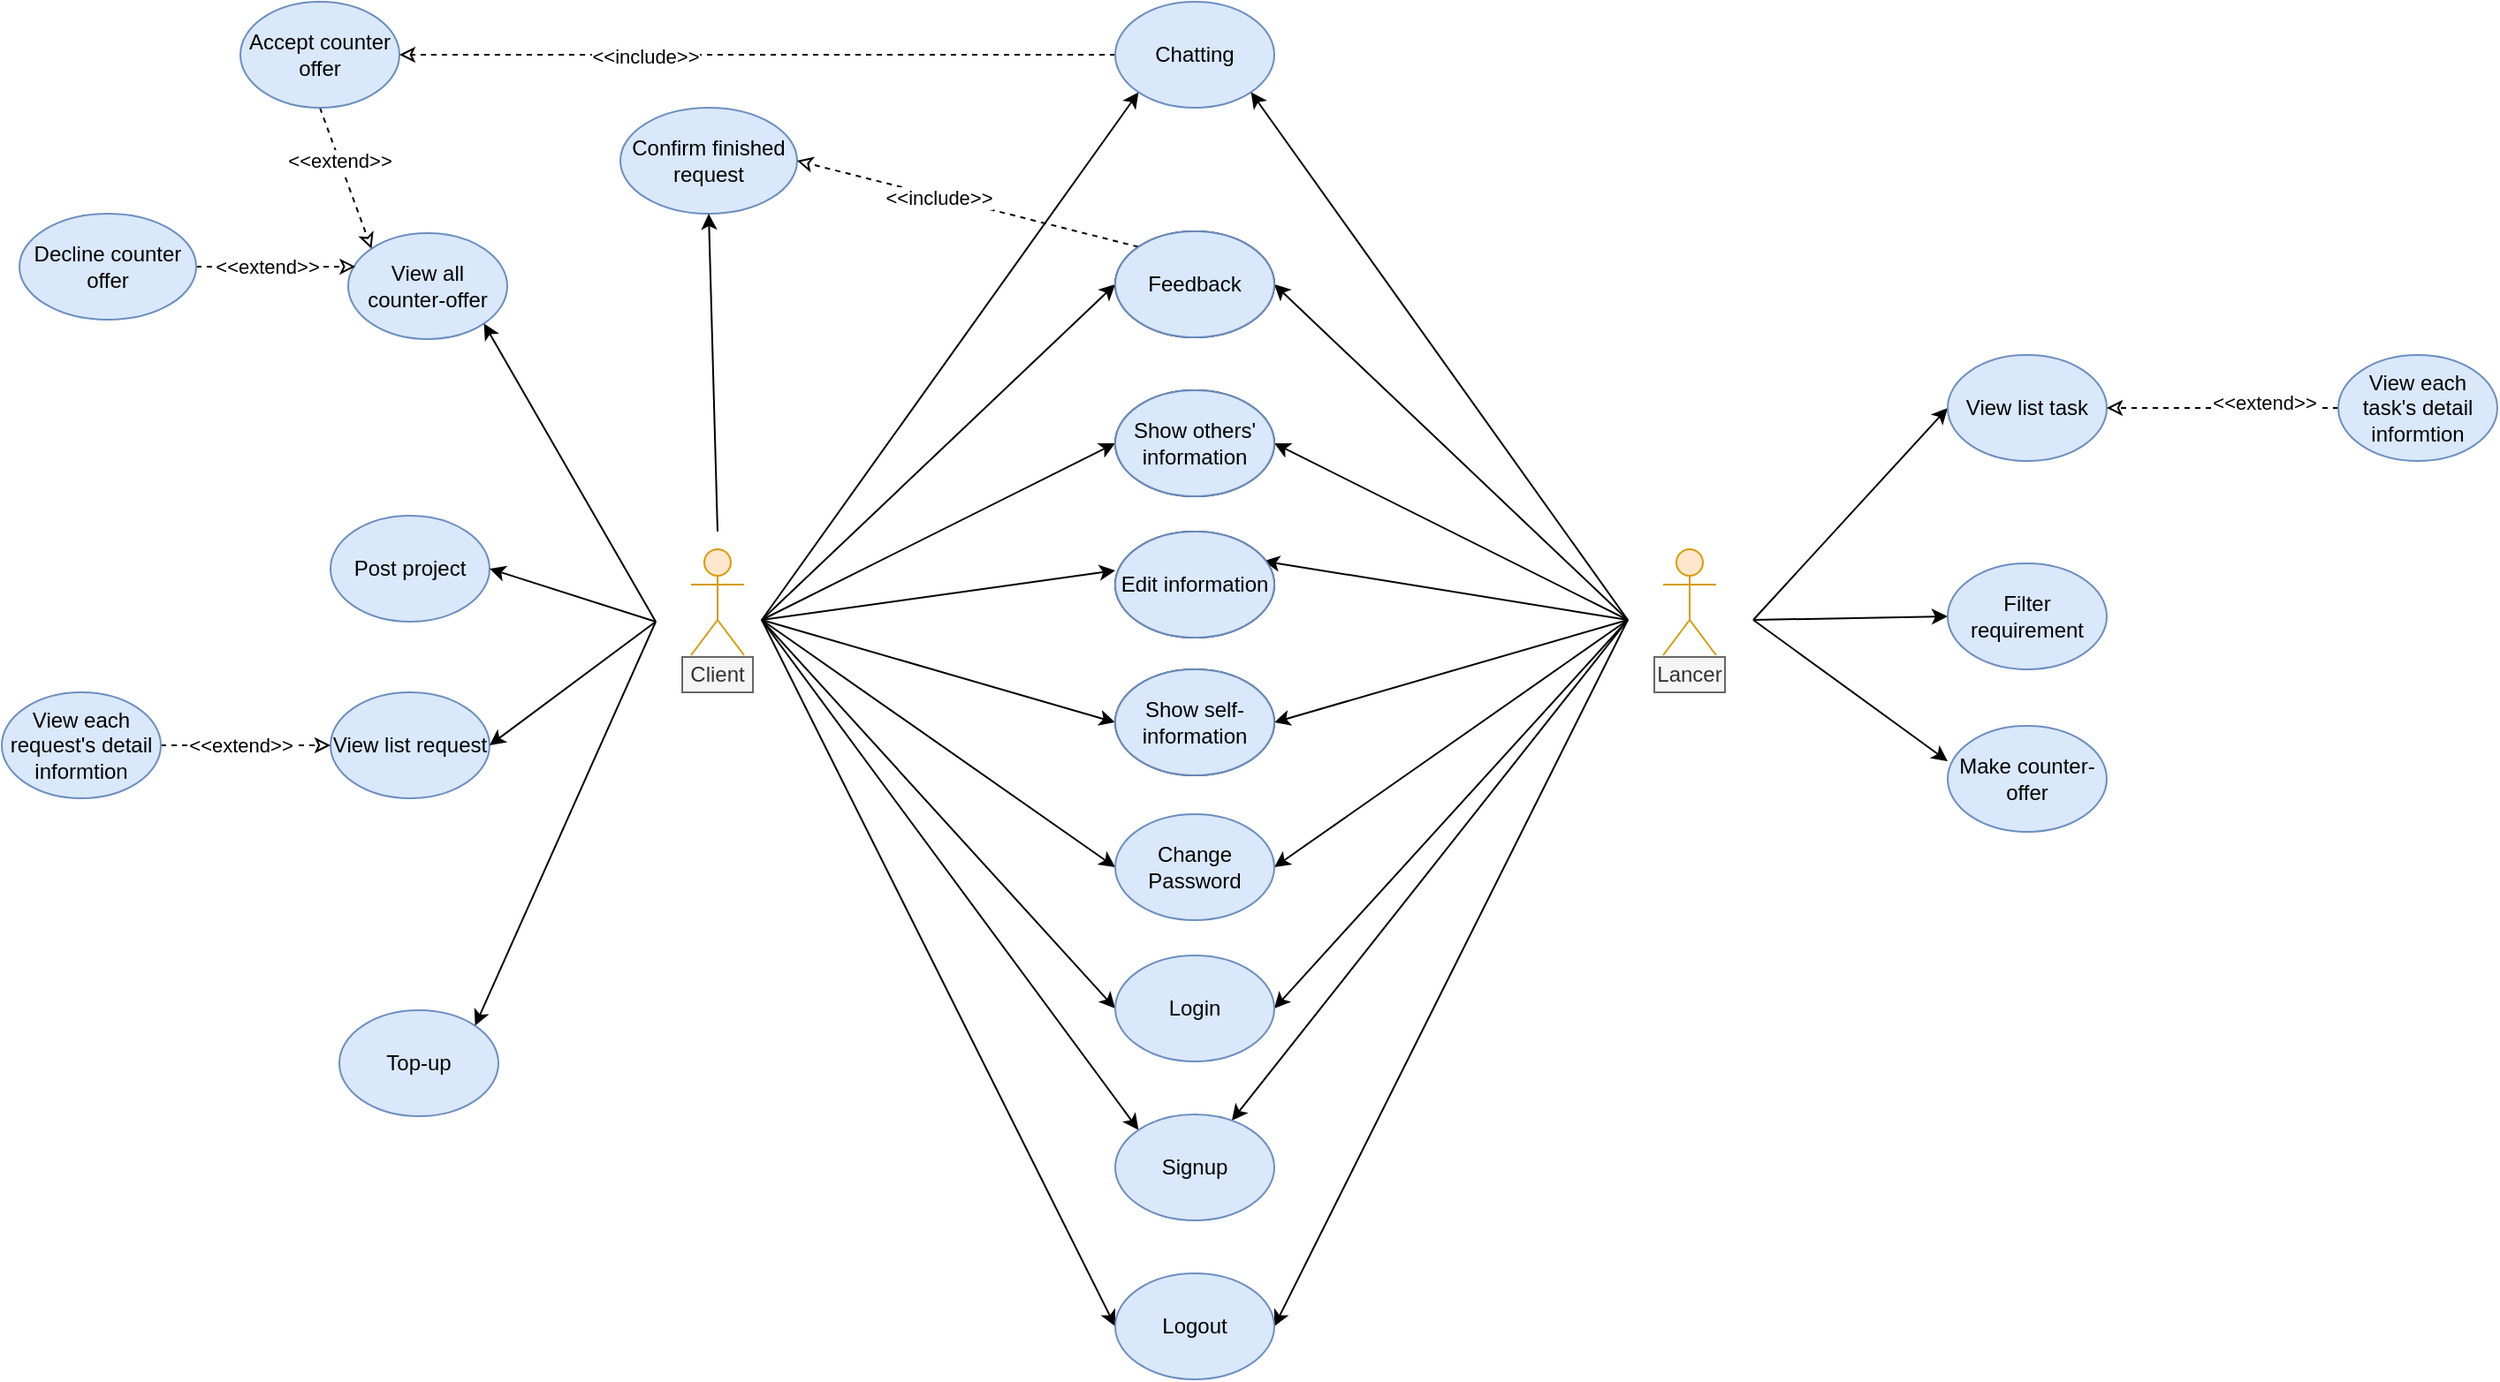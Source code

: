 <mxfile version="14.6.13" type="device"><diagram id="EfAruWNIvbrjstrd5g8b" name="Page-1"><mxGraphModel dx="1947" dy="1789" grid="1" gridSize="10" guides="1" tooltips="1" connect="1" arrows="1" fold="1" page="1" pageScale="1" pageWidth="850" pageHeight="1100" math="0" shadow="0"><root><mxCell id="0"/><mxCell id="1" parent="0"/><mxCell id="12VzYwDaMfMx8asfWQJg-17" style="edgeStyle=none;rounded=0;orthogonalLoop=1;jettySize=auto;html=1;exitX=0.5;exitY=0.5;exitDx=0;exitDy=0;exitPerimeter=0;entryX=0;entryY=0.5;entryDx=0;entryDy=0;" parent="1" target="12VzYwDaMfMx8asfWQJg-7" edge="1"><mxGeometry relative="1" as="geometry"><mxPoint x="80" y="70.0" as="sourcePoint"/></mxGeometry></mxCell><mxCell id="12VzYwDaMfMx8asfWQJg-20" style="edgeStyle=none;rounded=0;orthogonalLoop=1;jettySize=auto;html=1;exitX=0.5;exitY=0.5;exitDx=0;exitDy=0;exitPerimeter=0;entryX=0;entryY=0;entryDx=0;entryDy=0;" parent="1" target="12VzYwDaMfMx8asfWQJg-6" edge="1"><mxGeometry relative="1" as="geometry"><mxPoint x="80" y="70.0" as="sourcePoint"/></mxGeometry></mxCell><mxCell id="12VzYwDaMfMx8asfWQJg-21" style="edgeStyle=none;rounded=0;orthogonalLoop=1;jettySize=auto;html=1;exitX=0.5;exitY=0.5;exitDx=0;exitDy=0;exitPerimeter=0;entryX=0;entryY=0.5;entryDx=0;entryDy=0;" parent="1" target="12VzYwDaMfMx8asfWQJg-8" edge="1"><mxGeometry relative="1" as="geometry"><mxPoint x="80" y="70.0" as="sourcePoint"/></mxGeometry></mxCell><mxCell id="12VzYwDaMfMx8asfWQJg-23" style="edgeStyle=none;rounded=0;orthogonalLoop=1;jettySize=auto;html=1;exitX=0.5;exitY=0.5;exitDx=0;exitDy=0;exitPerimeter=0;entryX=0;entryY=0.5;entryDx=0;entryDy=0;" parent="1" target="12VzYwDaMfMx8asfWQJg-9" edge="1"><mxGeometry relative="1" as="geometry"><mxPoint x="80" y="70.0" as="sourcePoint"/></mxGeometry></mxCell><mxCell id="12VzYwDaMfMx8asfWQJg-25" style="edgeStyle=none;rounded=0;orthogonalLoop=1;jettySize=auto;html=1;exitX=0.5;exitY=0.5;exitDx=0;exitDy=0;exitPerimeter=0;entryX=0;entryY=0.367;entryDx=0;entryDy=0;entryPerimeter=0;" parent="1" target="12VzYwDaMfMx8asfWQJg-11" edge="1"><mxGeometry relative="1" as="geometry"><mxPoint x="80" y="70.0" as="sourcePoint"/></mxGeometry></mxCell><mxCell id="12VzYwDaMfMx8asfWQJg-31" style="edgeStyle=none;rounded=0;orthogonalLoop=1;jettySize=auto;html=1;exitX=0.5;exitY=0.5;exitDx=0;exitDy=0;exitPerimeter=0;entryX=0;entryY=0.5;entryDx=0;entryDy=0;" parent="1" target="12VzYwDaMfMx8asfWQJg-10" edge="1"><mxGeometry relative="1" as="geometry"><mxPoint x="80" y="70.0" as="sourcePoint"/></mxGeometry></mxCell><mxCell id="12VzYwDaMfMx8asfWQJg-53" style="edgeStyle=none;rounded=0;orthogonalLoop=1;jettySize=auto;html=1;exitX=0.5;exitY=0.5;exitDx=0;exitDy=0;exitPerimeter=0;entryX=0;entryY=0.5;entryDx=0;entryDy=0;" parent="1" target="12VzYwDaMfMx8asfWQJg-51" edge="1"><mxGeometry relative="1" as="geometry"><mxPoint x="80" y="70.0" as="sourcePoint"/></mxGeometry></mxCell><mxCell id="12VzYwDaMfMx8asfWQJg-55" style="edgeStyle=none;rounded=0;orthogonalLoop=1;jettySize=auto;html=1;exitX=0.5;exitY=0.5;exitDx=0;exitDy=0;exitPerimeter=0;entryX=0;entryY=0.5;entryDx=0;entryDy=0;" parent="1" target="12VzYwDaMfMx8asfWQJg-48" edge="1"><mxGeometry relative="1" as="geometry"><mxPoint x="80" y="70.0" as="sourcePoint"/></mxGeometry></mxCell><mxCell id="12VzYwDaMfMx8asfWQJg-18" style="edgeStyle=none;rounded=0;orthogonalLoop=1;jettySize=auto;html=1;exitX=0.5;exitY=0.5;exitDx=0;exitDy=0;exitPerimeter=0;entryX=1;entryY=0.5;entryDx=0;entryDy=0;" parent="1" target="12VzYwDaMfMx8asfWQJg-7" edge="1"><mxGeometry relative="1" as="geometry"><mxPoint x="570" y="70.0" as="sourcePoint"/></mxGeometry></mxCell><mxCell id="12VzYwDaMfMx8asfWQJg-19" style="edgeStyle=none;rounded=0;orthogonalLoop=1;jettySize=auto;html=1;exitX=0.5;exitY=0.5;exitDx=0;exitDy=0;exitPerimeter=0;" parent="1" target="12VzYwDaMfMx8asfWQJg-6" edge="1"><mxGeometry relative="1" as="geometry"><mxPoint x="570" y="70.0" as="sourcePoint"/></mxGeometry></mxCell><mxCell id="12VzYwDaMfMx8asfWQJg-22" style="edgeStyle=none;rounded=0;orthogonalLoop=1;jettySize=auto;html=1;exitX=0.5;exitY=0.5;exitDx=0;exitDy=0;exitPerimeter=0;entryX=1;entryY=0.5;entryDx=0;entryDy=0;" parent="1" target="12VzYwDaMfMx8asfWQJg-8" edge="1"><mxGeometry relative="1" as="geometry"><mxPoint x="570" y="70.0" as="sourcePoint"/></mxGeometry></mxCell><mxCell id="12VzYwDaMfMx8asfWQJg-24" style="edgeStyle=none;rounded=0;orthogonalLoop=1;jettySize=auto;html=1;exitX=0.5;exitY=0.5;exitDx=0;exitDy=0;exitPerimeter=0;entryX=1;entryY=0.5;entryDx=0;entryDy=0;" parent="1" target="12VzYwDaMfMx8asfWQJg-9" edge="1"><mxGeometry relative="1" as="geometry"><mxPoint x="570" y="70.0" as="sourcePoint"/></mxGeometry></mxCell><mxCell id="12VzYwDaMfMx8asfWQJg-27" style="edgeStyle=none;rounded=0;orthogonalLoop=1;jettySize=auto;html=1;exitX=0.5;exitY=0.5;exitDx=0;exitDy=0;exitPerimeter=0;entryX=0.933;entryY=0.278;entryDx=0;entryDy=0;entryPerimeter=0;" parent="1" target="12VzYwDaMfMx8asfWQJg-11" edge="1"><mxGeometry relative="1" as="geometry"><mxPoint x="570" y="70.0" as="sourcePoint"/></mxGeometry></mxCell><mxCell id="12VzYwDaMfMx8asfWQJg-30" style="edgeStyle=none;rounded=0;orthogonalLoop=1;jettySize=auto;html=1;exitX=0.5;exitY=0.5;exitDx=0;exitDy=0;exitPerimeter=0;entryX=0;entryY=0.5;entryDx=0;entryDy=0;" parent="1" target="12VzYwDaMfMx8asfWQJg-12" edge="1"><mxGeometry relative="1" as="geometry"><mxPoint x="641" y="70.0" as="sourcePoint"/></mxGeometry></mxCell><mxCell id="12VzYwDaMfMx8asfWQJg-32" style="edgeStyle=none;rounded=0;orthogonalLoop=1;jettySize=auto;html=1;entryX=1;entryY=0.5;entryDx=0;entryDy=0;" parent="1" target="12VzYwDaMfMx8asfWQJg-10" edge="1"><mxGeometry relative="1" as="geometry"><mxPoint x="570" y="70" as="sourcePoint"/></mxGeometry></mxCell><mxCell id="12VzYwDaMfMx8asfWQJg-34" style="edgeStyle=none;rounded=0;orthogonalLoop=1;jettySize=auto;html=1;exitX=0.5;exitY=0.5;exitDx=0;exitDy=0;exitPerimeter=0;" parent="1" edge="1"><mxGeometry relative="1" as="geometry"><mxPoint x="751" y="150.0" as="targetPoint"/><mxPoint x="641" y="70.0" as="sourcePoint"/></mxGeometry></mxCell><mxCell id="12VzYwDaMfMx8asfWQJg-39" style="edgeStyle=none;rounded=0;orthogonalLoop=1;jettySize=auto;html=1;exitX=0.5;exitY=0.5;exitDx=0;exitDy=0;exitPerimeter=0;entryX=0;entryY=0.5;entryDx=0;entryDy=0;" parent="1" target="12VzYwDaMfMx8asfWQJg-37" edge="1"><mxGeometry relative="1" as="geometry"><mxPoint x="641" y="70.0" as="sourcePoint"/></mxGeometry></mxCell><mxCell id="12VzYwDaMfMx8asfWQJg-54" style="edgeStyle=none;rounded=0;orthogonalLoop=1;jettySize=auto;html=1;exitX=0.5;exitY=0.5;exitDx=0;exitDy=0;exitPerimeter=0;entryX=1;entryY=0.5;entryDx=0;entryDy=0;" parent="1" target="12VzYwDaMfMx8asfWQJg-51" edge="1"><mxGeometry relative="1" as="geometry"><mxPoint x="570" y="70.0" as="sourcePoint"/></mxGeometry></mxCell><mxCell id="12VzYwDaMfMx8asfWQJg-56" style="edgeStyle=none;rounded=0;orthogonalLoop=1;jettySize=auto;html=1;entryX=1;entryY=0.5;entryDx=0;entryDy=0;" parent="1" target="12VzYwDaMfMx8asfWQJg-48" edge="1"><mxGeometry relative="1" as="geometry"><mxPoint x="570" y="70" as="sourcePoint"/></mxGeometry></mxCell><mxCell id="12VzYwDaMfMx8asfWQJg-6" value="Signup" style="ellipse;whiteSpace=wrap;html=1;fillColor=#dae8fc;strokeColor=#6c8ebf;" parent="1" vertex="1"><mxGeometry x="280" y="350" width="90" height="60" as="geometry"/></mxCell><mxCell id="12VzYwDaMfMx8asfWQJg-7" value="Login" style="ellipse;whiteSpace=wrap;html=1;fillColor=#dae8fc;strokeColor=#6c8ebf;" parent="1" vertex="1"><mxGeometry x="280" y="260" width="90" height="60" as="geometry"/></mxCell><mxCell id="12VzYwDaMfMx8asfWQJg-8" value="Change Password" style="ellipse;whiteSpace=wrap;html=1;fillColor=#dae8fc;strokeColor=#6c8ebf;" parent="1" vertex="1"><mxGeometry x="280" y="180" width="90" height="60" as="geometry"/></mxCell><mxCell id="12VzYwDaMfMx8asfWQJg-9" value="Show self-information" style="ellipse;whiteSpace=wrap;html=1;" parent="1" vertex="1"><mxGeometry x="280" y="98" width="90" height="60" as="geometry"/></mxCell><mxCell id="12VzYwDaMfMx8asfWQJg-10" value="Show others' information" style="ellipse;whiteSpace=wrap;html=1;" parent="1" vertex="1"><mxGeometry x="280" y="-60" width="90" height="60" as="geometry"/></mxCell><mxCell id="12VzYwDaMfMx8asfWQJg-11" value="Edit information" style="ellipse;whiteSpace=wrap;html=1;" parent="1" vertex="1"><mxGeometry x="280" y="20" width="90" height="60" as="geometry"/></mxCell><mxCell id="12VzYwDaMfMx8asfWQJg-12" value="Filter requirement" style="ellipse;whiteSpace=wrap;html=1;fillColor=#dae8fc;strokeColor=#6c8ebf;" parent="1" vertex="1"><mxGeometry x="751" y="38" width="90" height="60" as="geometry"/></mxCell><mxCell id="12VzYwDaMfMx8asfWQJg-13" value="Post project" style="ellipse;whiteSpace=wrap;html=1;fillColor=#dae8fc;strokeColor=#6c8ebf;" parent="1" vertex="1"><mxGeometry x="-164" y="11" width="90" height="60" as="geometry"/></mxCell><mxCell id="12VzYwDaMfMx8asfWQJg-36" value="Make counter-offer" style="ellipse;whiteSpace=wrap;html=1;fillColor=#dae8fc;strokeColor=#6c8ebf;" parent="1" vertex="1"><mxGeometry x="751" y="130" width="90" height="60" as="geometry"/></mxCell><mxCell id="12VzYwDaMfMx8asfWQJg-37" value="View list task" style="ellipse;whiteSpace=wrap;html=1;fillColor=#dae8fc;strokeColor=#6c8ebf;" parent="1" vertex="1"><mxGeometry x="751" y="-80" width="90" height="60" as="geometry"/></mxCell><mxCell id="12VzYwDaMfMx8asfWQJg-38" value="View list request" style="ellipse;whiteSpace=wrap;html=1;fillColor=#dae8fc;strokeColor=#6c8ebf;" parent="1" vertex="1"><mxGeometry x="-164" y="111" width="90" height="60" as="geometry"/></mxCell><mxCell id="12VzYwDaMfMx8asfWQJg-70" style="edgeStyle=none;rounded=0;orthogonalLoop=1;jettySize=auto;html=1;exitX=0;exitY=0.5;exitDx=0;exitDy=0;entryX=1;entryY=0.5;entryDx=0;entryDy=0;endArrow=classic;endFill=0;dashed=1;" parent="1" source="12VzYwDaMfMx8asfWQJg-40" target="12VzYwDaMfMx8asfWQJg-37" edge="1"><mxGeometry relative="1" as="geometry"/></mxCell><mxCell id="12VzYwDaMfMx8asfWQJg-71" value="&amp;lt;&amp;lt;extend&amp;gt;&amp;gt;" style="edgeLabel;html=1;align=center;verticalAlign=middle;resizable=0;points=[];" parent="12VzYwDaMfMx8asfWQJg-70" vertex="1" connectable="0"><mxGeometry x="-0.377" y="-3" relative="1" as="geometry"><mxPoint x="-1" as="offset"/></mxGeometry></mxCell><mxCell id="12VzYwDaMfMx8asfWQJg-40" value="View each task's detail informtion" style="ellipse;whiteSpace=wrap;html=1;fillColor=#dae8fc;strokeColor=#6c8ebf;" parent="1" vertex="1"><mxGeometry x="972" y="-80" width="90" height="60" as="geometry"/></mxCell><mxCell id="12VzYwDaMfMx8asfWQJg-74" style="edgeStyle=none;rounded=0;orthogonalLoop=1;jettySize=auto;html=1;exitX=1;exitY=0.5;exitDx=0;exitDy=0;entryX=0;entryY=0.5;entryDx=0;entryDy=0;dashed=1;endArrow=classic;endFill=0;" parent="1" source="12VzYwDaMfMx8asfWQJg-41" target="12VzYwDaMfMx8asfWQJg-38" edge="1"><mxGeometry relative="1" as="geometry"/></mxCell><mxCell id="12VzYwDaMfMx8asfWQJg-41" value="View each request's detail informtion" style="ellipse;whiteSpace=wrap;html=1;fillColor=#dae8fc;strokeColor=#6c8ebf;" parent="1" vertex="1"><mxGeometry x="-350" y="111" width="90" height="60" as="geometry"/></mxCell><mxCell id="12VzYwDaMfMx8asfWQJg-43" value="View all counter-offer" style="ellipse;whiteSpace=wrap;html=1;fillColor=#dae8fc;strokeColor=#6c8ebf;" parent="1" vertex="1"><mxGeometry x="-154" y="-149" width="90" height="60" as="geometry"/></mxCell><mxCell id="12VzYwDaMfMx8asfWQJg-73" style="edgeStyle=none;rounded=0;orthogonalLoop=1;jettySize=auto;html=1;exitX=1;exitY=0.5;exitDx=0;exitDy=0;entryX=0.046;entryY=0.316;entryDx=0;entryDy=0;dashed=1;endArrow=classic;endFill=0;entryPerimeter=0;" parent="1" source="12VzYwDaMfMx8asfWQJg-85" target="12VzYwDaMfMx8asfWQJg-43" edge="1"><mxGeometry relative="1" as="geometry"><mxPoint x="-239.0" y="-39" as="sourcePoint"/></mxGeometry></mxCell><mxCell id="12VzYwDaMfMx8asfWQJg-120" value="&amp;lt;&amp;lt;extend&amp;gt;&amp;gt;" style="edgeLabel;html=1;align=center;verticalAlign=middle;resizable=0;points=[];" parent="12VzYwDaMfMx8asfWQJg-73" vertex="1" connectable="0"><mxGeometry x="-0.429" relative="1" as="geometry"><mxPoint x="14" as="offset"/></mxGeometry></mxCell><mxCell id="12VzYwDaMfMx8asfWQJg-47" value="Confirm finished request" style="ellipse;whiteSpace=wrap;html=1;fillColor=#dae8fc;strokeColor=#6c8ebf;" parent="1" vertex="1"><mxGeometry y="-220" width="100" height="60" as="geometry"/></mxCell><mxCell id="12VzYwDaMfMx8asfWQJg-57" style="edgeStyle=none;rounded=0;orthogonalLoop=1;jettySize=auto;html=1;exitX=0;exitY=0;exitDx=0;exitDy=0;entryX=1;entryY=0.5;entryDx=0;entryDy=0;endArrow=classic;endFill=0;dashed=1;" parent="1" source="12VzYwDaMfMx8asfWQJg-48" target="12VzYwDaMfMx8asfWQJg-47" edge="1"><mxGeometry relative="1" as="geometry"><Array as="points"/></mxGeometry></mxCell><mxCell id="12VzYwDaMfMx8asfWQJg-60" value="&amp;lt;&amp;lt;include&amp;gt;&amp;gt;" style="edgeLabel;html=1;align=center;verticalAlign=middle;resizable=0;points=[];" parent="12VzYwDaMfMx8asfWQJg-57" vertex="1" connectable="0"><mxGeometry x="-0.123" y="2" relative="1" as="geometry"><mxPoint x="-28" y="-9" as="offset"/></mxGeometry></mxCell><mxCell id="12VzYwDaMfMx8asfWQJg-48" value="Feedback" style="ellipse;whiteSpace=wrap;html=1;" parent="1" vertex="1"><mxGeometry x="280" y="-150" width="90" height="60" as="geometry"/></mxCell><mxCell id="12VzYwDaMfMx8asfWQJg-50" value="Top-up" style="ellipse;whiteSpace=wrap;html=1;fillColor=#dae8fc;strokeColor=#6c8ebf;" parent="1" vertex="1"><mxGeometry x="-159" y="291" width="90" height="60" as="geometry"/></mxCell><mxCell id="12VzYwDaMfMx8asfWQJg-51" value="Logout" style="ellipse;whiteSpace=wrap;html=1;fillColor=#dae8fc;strokeColor=#6c8ebf;" parent="1" vertex="1"><mxGeometry x="280" y="440" width="90" height="60" as="geometry"/></mxCell><mxCell id="12VzYwDaMfMx8asfWQJg-64" style="edgeStyle=none;rounded=0;orthogonalLoop=1;jettySize=auto;html=1;exitX=0;exitY=0.333;exitDx=0;exitDy=0;exitPerimeter=0;entryX=1;entryY=1;entryDx=0;entryDy=0;endArrow=classic;endFill=1;" parent="1" target="12VzYwDaMfMx8asfWQJg-43" edge="1"><mxGeometry relative="1" as="geometry"><mxPoint x="20" y="71.0" as="sourcePoint"/></mxGeometry></mxCell><mxCell id="12VzYwDaMfMx8asfWQJg-65" style="edgeStyle=none;rounded=0;orthogonalLoop=1;jettySize=auto;html=1;exitX=0;exitY=0.333;exitDx=0;exitDy=0;exitPerimeter=0;entryX=1;entryY=0.5;entryDx=0;entryDy=0;endArrow=classic;endFill=1;" parent="1" target="12VzYwDaMfMx8asfWQJg-13" edge="1"><mxGeometry relative="1" as="geometry"><mxPoint x="20" y="71.0" as="sourcePoint"/></mxGeometry></mxCell><mxCell id="12VzYwDaMfMx8asfWQJg-66" style="edgeStyle=none;rounded=0;orthogonalLoop=1;jettySize=auto;html=1;exitX=0;exitY=0.333;exitDx=0;exitDy=0;exitPerimeter=0;entryX=1;entryY=0.5;entryDx=0;entryDy=0;endArrow=classic;endFill=1;" parent="1" target="12VzYwDaMfMx8asfWQJg-38" edge="1"><mxGeometry relative="1" as="geometry"><mxPoint x="20" y="71.0" as="sourcePoint"/></mxGeometry></mxCell><mxCell id="12VzYwDaMfMx8asfWQJg-67" style="edgeStyle=none;rounded=0;orthogonalLoop=1;jettySize=auto;html=1;exitX=0;exitY=0.333;exitDx=0;exitDy=0;exitPerimeter=0;entryX=1;entryY=0;entryDx=0;entryDy=0;endArrow=classic;endFill=1;" parent="1" target="12VzYwDaMfMx8asfWQJg-50" edge="1"><mxGeometry relative="1" as="geometry"><mxPoint x="20" y="71.0" as="sourcePoint"/></mxGeometry></mxCell><mxCell id="12VzYwDaMfMx8asfWQJg-68" style="edgeStyle=none;rounded=0;orthogonalLoop=1;jettySize=auto;html=1;entryX=0.5;entryY=1;entryDx=0;entryDy=0;endArrow=classic;endFill=1;" parent="1" target="12VzYwDaMfMx8asfWQJg-47" edge="1"><mxGeometry relative="1" as="geometry"><mxPoint x="55" y="20" as="sourcePoint"/></mxGeometry></mxCell><mxCell id="12VzYwDaMfMx8asfWQJg-78" value="&amp;lt;&amp;lt;extend&amp;gt;&amp;gt;" style="edgeLabel;html=1;align=center;verticalAlign=middle;resizable=0;points=[];" parent="1" vertex="1" connectable="0"><mxGeometry x="-214.997" y="140.999" as="geometry"/></mxCell><mxCell id="12VzYwDaMfMx8asfWQJg-79" value="Actor" style="shape=umlActor;verticalLabelPosition=bottom;verticalAlign=top;html=1;outlineConnect=0;fillColor=#ffe6cc;strokeColor=#d79b00;" parent="1" vertex="1"><mxGeometry x="40" y="30" width="30" height="60" as="geometry"/></mxCell><mxCell id="12VzYwDaMfMx8asfWQJg-81" value="Actor" style="shape=umlActor;verticalLabelPosition=bottom;verticalAlign=top;html=1;outlineConnect=0;fillColor=#ffe6cc;strokeColor=#d79b00;" parent="1" vertex="1"><mxGeometry x="590" y="30" width="30" height="60" as="geometry"/></mxCell><mxCell id="12VzYwDaMfMx8asfWQJg-82" value="Client" style="text;html=1;strokeColor=#666666;fillColor=#f5f5f5;align=center;verticalAlign=middle;whiteSpace=wrap;rounded=0;fontColor=#333333;" parent="1" vertex="1"><mxGeometry x="35" y="91" width="40" height="20" as="geometry"/></mxCell><mxCell id="12VzYwDaMfMx8asfWQJg-84" value="Lancer" style="text;html=1;strokeColor=#666666;fillColor=#f5f5f5;align=center;verticalAlign=middle;whiteSpace=wrap;rounded=0;fontColor=#333333;" parent="1" vertex="1"><mxGeometry x="585" y="91" width="40" height="20" as="geometry"/></mxCell><mxCell id="12VzYwDaMfMx8asfWQJg-85" value="Decline counter offer" style="ellipse;whiteSpace=wrap;html=1;fillColor=#dae8fc;strokeColor=#6c8ebf;" parent="1" vertex="1"><mxGeometry x="-340" y="-160" width="100" height="60" as="geometry"/></mxCell><mxCell id="12VzYwDaMfMx8asfWQJg-119" style="edgeStyle=none;rounded=0;orthogonalLoop=1;jettySize=auto;html=1;exitX=0.5;exitY=1;exitDx=0;exitDy=0;entryX=0;entryY=0;entryDx=0;entryDy=0;dashed=1;endArrow=classic;endFill=0;" parent="1" source="12VzYwDaMfMx8asfWQJg-86" target="12VzYwDaMfMx8asfWQJg-43" edge="1"><mxGeometry relative="1" as="geometry"/></mxCell><mxCell id="12VzYwDaMfMx8asfWQJg-86" value="Accept counter offer" style="ellipse;whiteSpace=wrap;html=1;fillColor=#dae8fc;strokeColor=#6c8ebf;" parent="1" vertex="1"><mxGeometry x="-215" y="-280" width="90" height="60" as="geometry"/></mxCell><mxCell id="12VzYwDaMfMx8asfWQJg-93" value="Feedback" style="ellipse;whiteSpace=wrap;html=1;fillColor=#dae8fc;strokeColor=#6c8ebf;" parent="1" vertex="1"><mxGeometry x="280" y="-150" width="90" height="60" as="geometry"/></mxCell><mxCell id="12VzYwDaMfMx8asfWQJg-94" value="Show others' information" style="ellipse;whiteSpace=wrap;html=1;fillColor=#dae8fc;strokeColor=#6c8ebf;" parent="1" vertex="1"><mxGeometry x="280" y="-60" width="90" height="60" as="geometry"/></mxCell><mxCell id="12VzYwDaMfMx8asfWQJg-95" value="Edit information" style="ellipse;whiteSpace=wrap;html=1;fillColor=#dae8fc;strokeColor=#6c8ebf;" parent="1" vertex="1"><mxGeometry x="280" y="20" width="90" height="60" as="geometry"/></mxCell><mxCell id="12VzYwDaMfMx8asfWQJg-96" value="Show self-information" style="ellipse;whiteSpace=wrap;html=1;fillColor=#dae8fc;strokeColor=#6c8ebf;" parent="1" vertex="1"><mxGeometry x="280" y="98" width="90" height="60" as="geometry"/></mxCell><mxCell id="12VzYwDaMfMx8asfWQJg-116" style="edgeStyle=none;rounded=0;orthogonalLoop=1;jettySize=auto;html=1;exitX=0;exitY=0.5;exitDx=0;exitDy=0;dashed=1;endArrow=classic;endFill=0;" parent="1" source="12VzYwDaMfMx8asfWQJg-109" target="12VzYwDaMfMx8asfWQJg-86" edge="1"><mxGeometry relative="1" as="geometry"/></mxCell><mxCell id="12VzYwDaMfMx8asfWQJg-117" value="&amp;lt;&amp;lt;include&amp;gt;&amp;gt;" style="edgeLabel;html=1;align=center;verticalAlign=middle;resizable=0;points=[];" parent="12VzYwDaMfMx8asfWQJg-116" vertex="1" connectable="0"><mxGeometry x="0.315" y="1" relative="1" as="geometry"><mxPoint as="offset"/></mxGeometry></mxCell><mxCell id="12VzYwDaMfMx8asfWQJg-109" value="Chatting" style="ellipse;whiteSpace=wrap;html=1;fillColor=#dae8fc;strokeColor=#6c8ebf;" parent="1" vertex="1"><mxGeometry x="280" y="-280" width="90" height="60" as="geometry"/></mxCell><mxCell id="12VzYwDaMfMx8asfWQJg-111" value="" style="endArrow=classic;html=1;entryX=1;entryY=1;entryDx=0;entryDy=0;" parent="1" target="12VzYwDaMfMx8asfWQJg-109" edge="1"><mxGeometry width="50" height="50" relative="1" as="geometry"><mxPoint x="570" y="70" as="sourcePoint"/><mxPoint x="380" y="-220" as="targetPoint"/></mxGeometry></mxCell><mxCell id="12VzYwDaMfMx8asfWQJg-114" value="" style="endArrow=classic;html=1;entryX=0;entryY=1;entryDx=0;entryDy=0;" parent="1" target="12VzYwDaMfMx8asfWQJg-109" edge="1"><mxGeometry width="50" height="50" relative="1" as="geometry"><mxPoint x="80" y="70" as="sourcePoint"/><mxPoint x="240" y="-130" as="targetPoint"/></mxGeometry></mxCell><mxCell id="12VzYwDaMfMx8asfWQJg-121" value="&amp;lt;&amp;lt;extend&amp;gt;&amp;gt;" style="edgeLabel;html=1;align=center;verticalAlign=middle;resizable=0;points=[];" parent="1" vertex="1" connectable="0"><mxGeometry x="-159.003" y="-190.001" as="geometry"/></mxCell></root></mxGraphModel></diagram></mxfile>